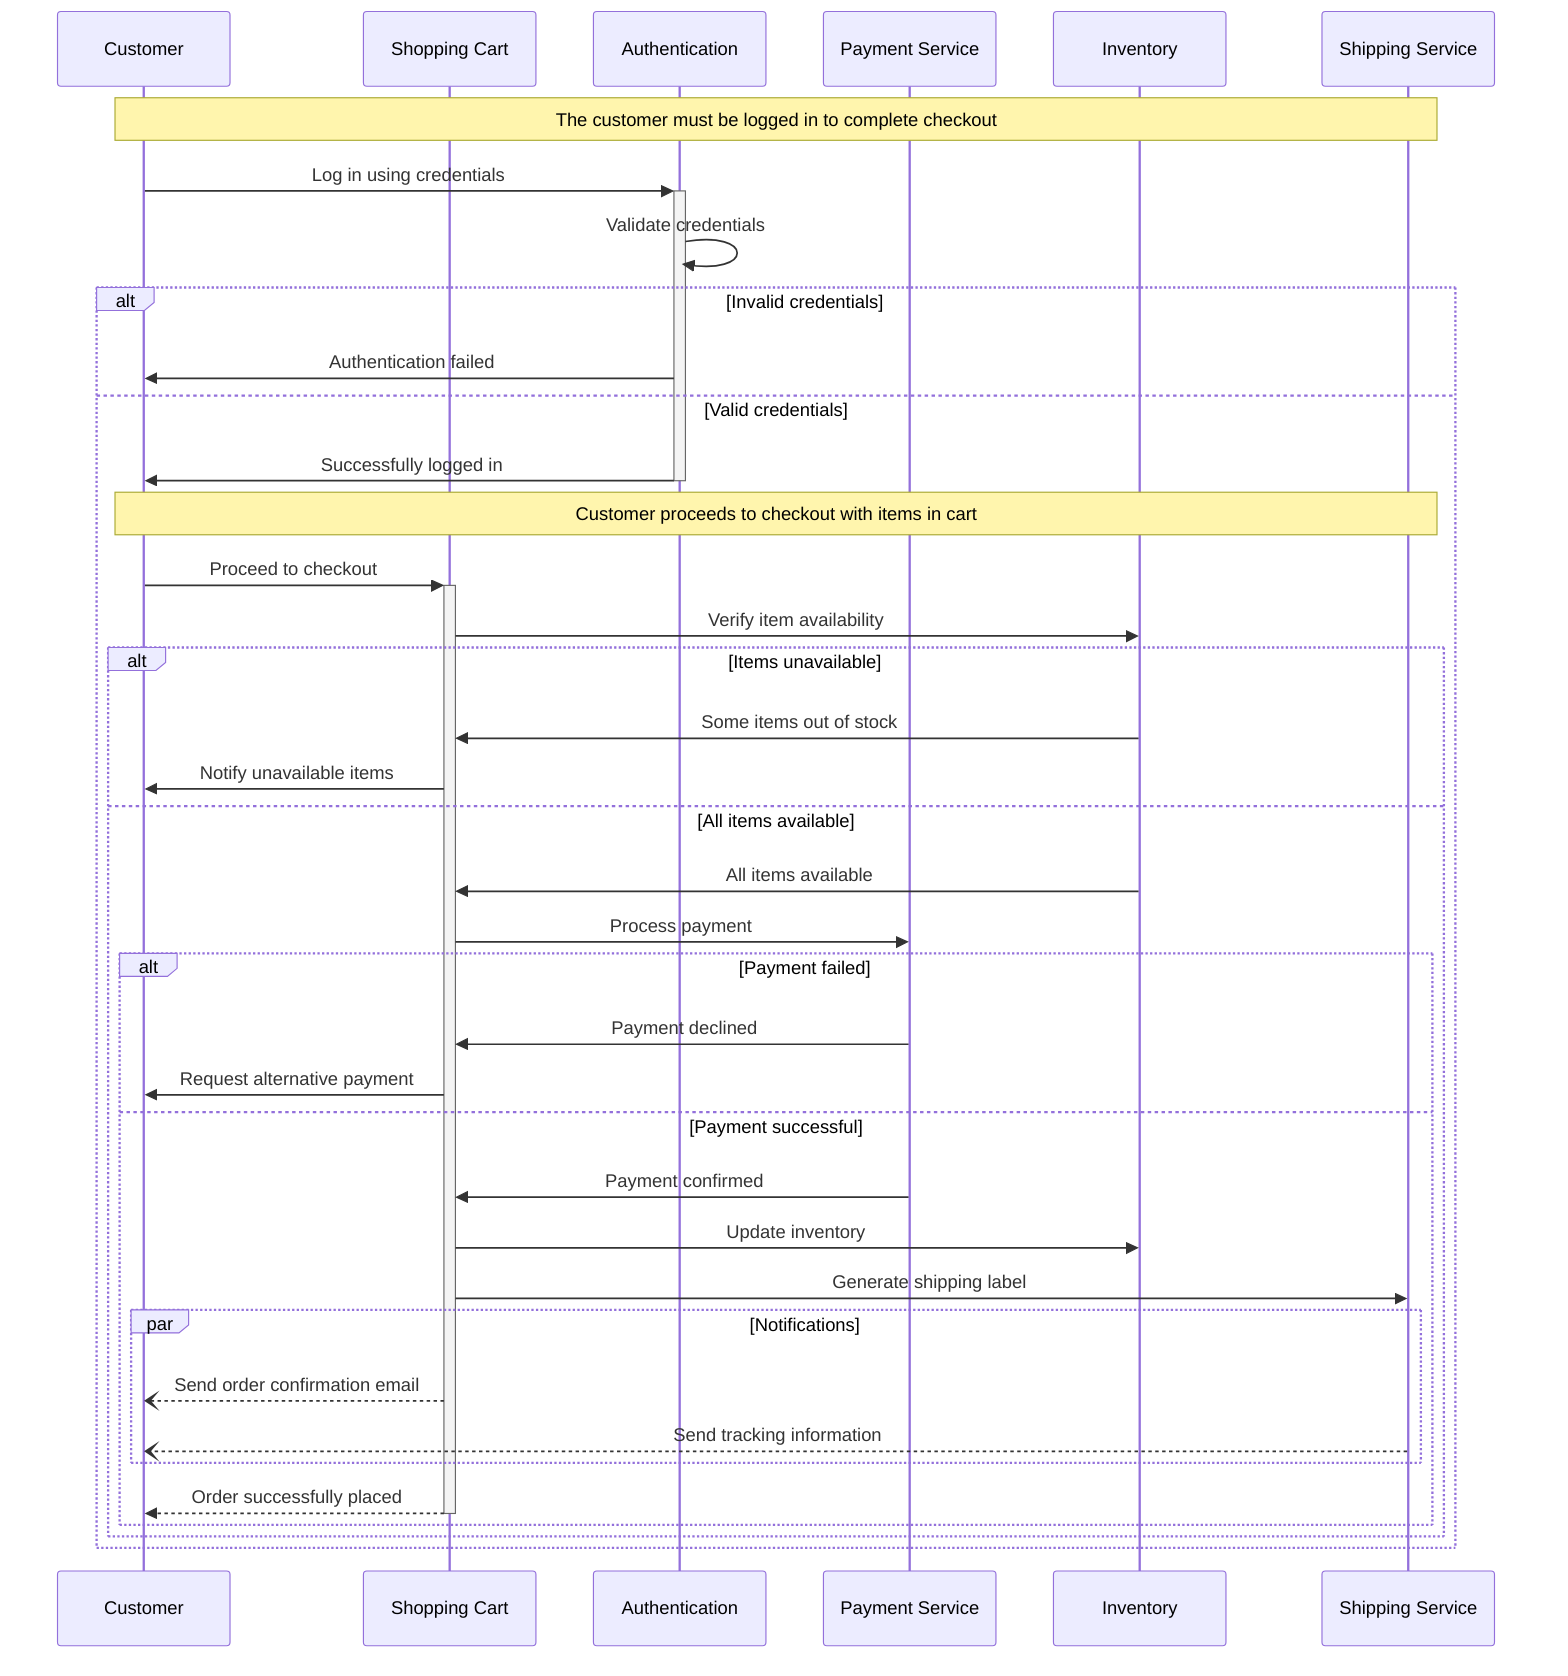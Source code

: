 sequenceDiagram
    participant User as Customer
    participant Cart as Shopping Cart
    participant Auth as Authentication
    participant Pay as Payment Service
    participant Inv as Inventory
    participant Ship as Shipping Service

    Note over User,Ship: The customer must be logged in to complete checkout
    User->>+Auth: Log in using credentials
    Auth->>Auth: Validate credentials

    alt Invalid credentials
        Auth->>User: Authentication failed
    else Valid credentials
        Auth->>-User: Successfully logged in

        Note over User,Ship: Customer proceeds to checkout with items in cart
        User->>+Cart: Proceed to checkout
        Cart->>Inv: Verify item availability
        
        alt Items unavailable
            Inv->>Cart: Some items out of stock
            Cart->>User: Notify unavailable items
        else All items available
            Inv->>Cart: All items available
            Cart->>Pay: Process payment
            
            alt Payment failed
                Pay->>Cart: Payment declined
                Cart->>User: Request alternative payment
            else Payment successful
                Pay->>Cart: Payment confirmed
                Cart->>Inv: Update inventory
                Cart->>Ship: Generate shipping label
                
                par Notifications
                    Cart--)User: Send order confirmation email
                    Ship--)User: Send tracking information
                end
                
                Cart-->>-User: Order successfully placed
            end
        end
    end